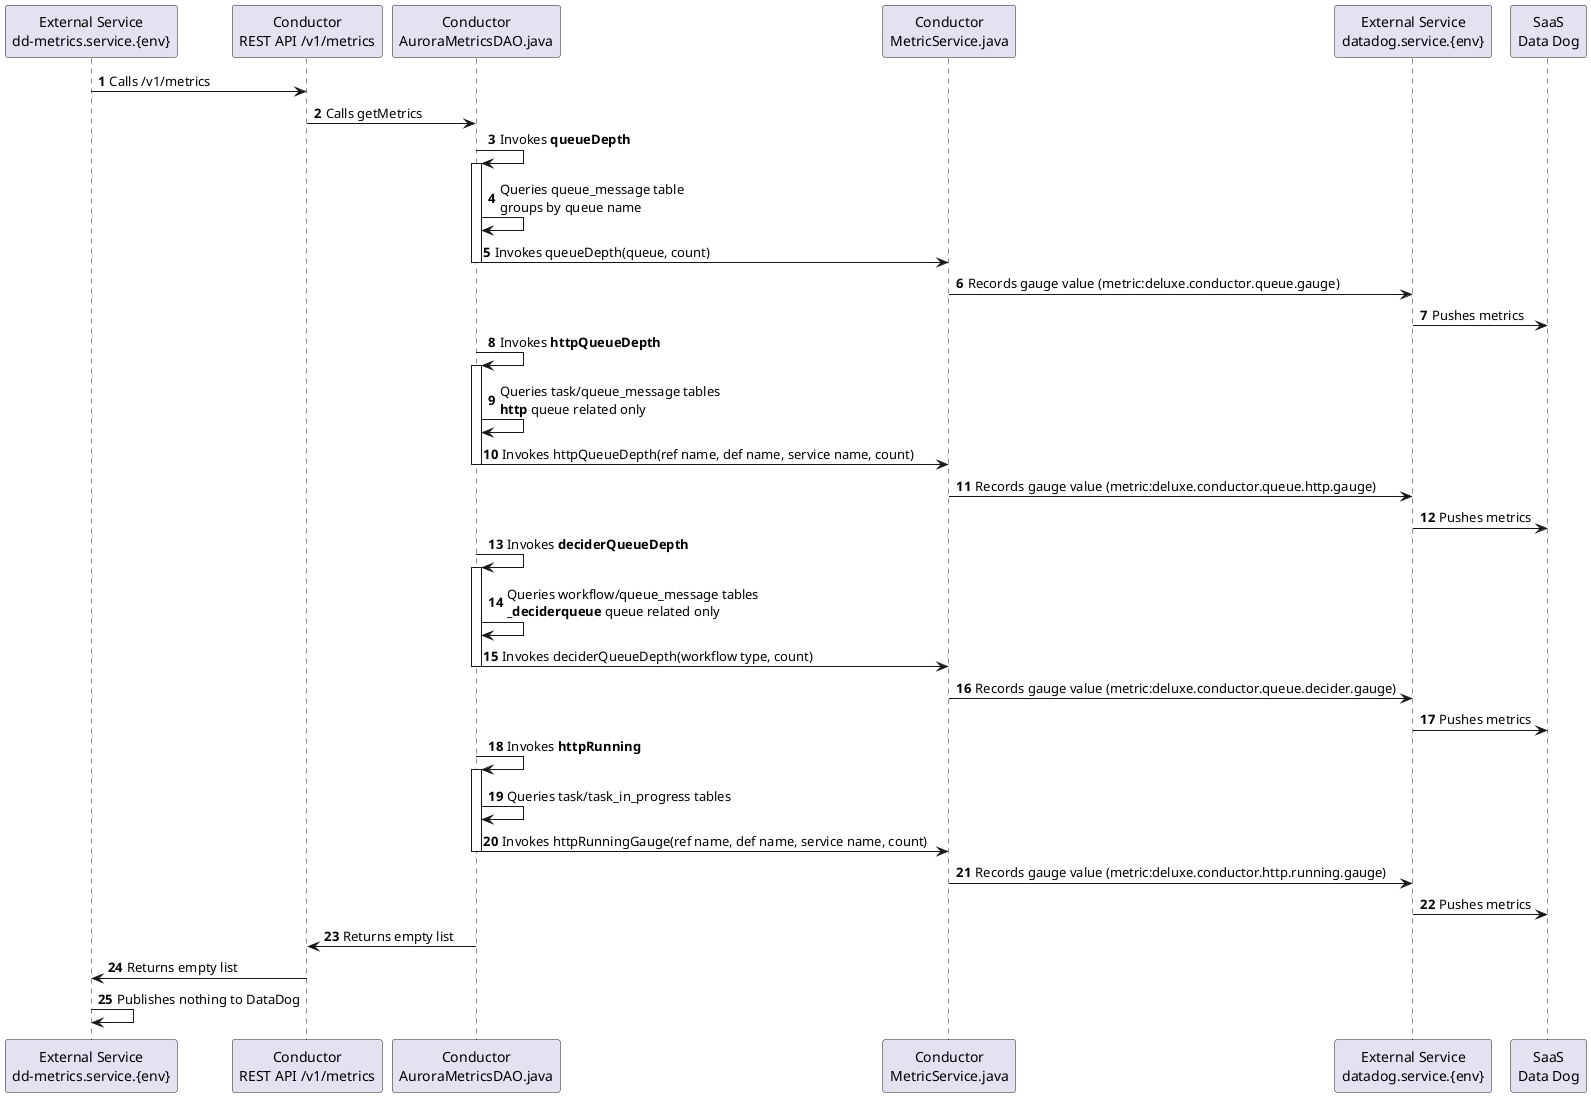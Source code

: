 @startuml
'https://plantuml.com/sequence-diagram

autonumber

participant "External Service\ndd-metrics.service.{env}" as ddm
participant "Conductor\nREST API /v1/metrics" as rest
participant "Conductor\nAuroraMetricsDAO.java" as mdao
participant "Conductor\nMetricService.java" as msj
participant "External Service\ndatadog.service.{env}" as dds
participant "SaaS\nData Dog" as saas

ddm -> rest: Calls /v1/metrics
rest -> mdao: Calls getMetrics

mdao -> mdao: Invokes **queueDepth**
activate mdao
mdao -> mdao: Queries queue_message table\ngroups by queue name
mdao -> msj: Invokes queueDepth(queue, count)
deactivate mdao
msj -> dds: Records gauge value (metric:deluxe.conductor.queue.gauge)
dds -> saas: Pushes metrics

mdao -> mdao: Invokes **httpQueueDepth**
activate mdao
mdao -> mdao: Queries task/queue_message tables\n**http** queue related only
mdao -> msj: Invokes httpQueueDepth(ref name, def name, service name, count)
deactivate mdao
msj -> dds: Records gauge value (metric:deluxe.conductor.queue.http.gauge)
dds -> saas: Pushes metrics

mdao -> mdao: Invokes **deciderQueueDepth**
activate mdao
mdao -> mdao: Queries workflow/queue_message tables\n**_deciderqueue** queue related only
mdao -> msj: Invokes deciderQueueDepth(workflow type, count)
deactivate mdao
msj -> dds: Records gauge value (metric:deluxe.conductor.queue.decider.gauge)
dds -> saas: Pushes metrics

mdao -> mdao: Invokes **httpRunning**
activate mdao
mdao -> mdao: Queries task/task_in_progress tables
mdao -> msj: Invokes httpRunningGauge(ref name, def name, service name, count)
deactivate mdao
msj -> dds: Records gauge value (metric:deluxe.conductor.http.running.gauge)
dds -> saas: Pushes metrics

rest <- mdao: Returns empty list
ddm <- rest: Returns empty list
ddm -> ddm: Publishes nothing to DataDog

@enduml